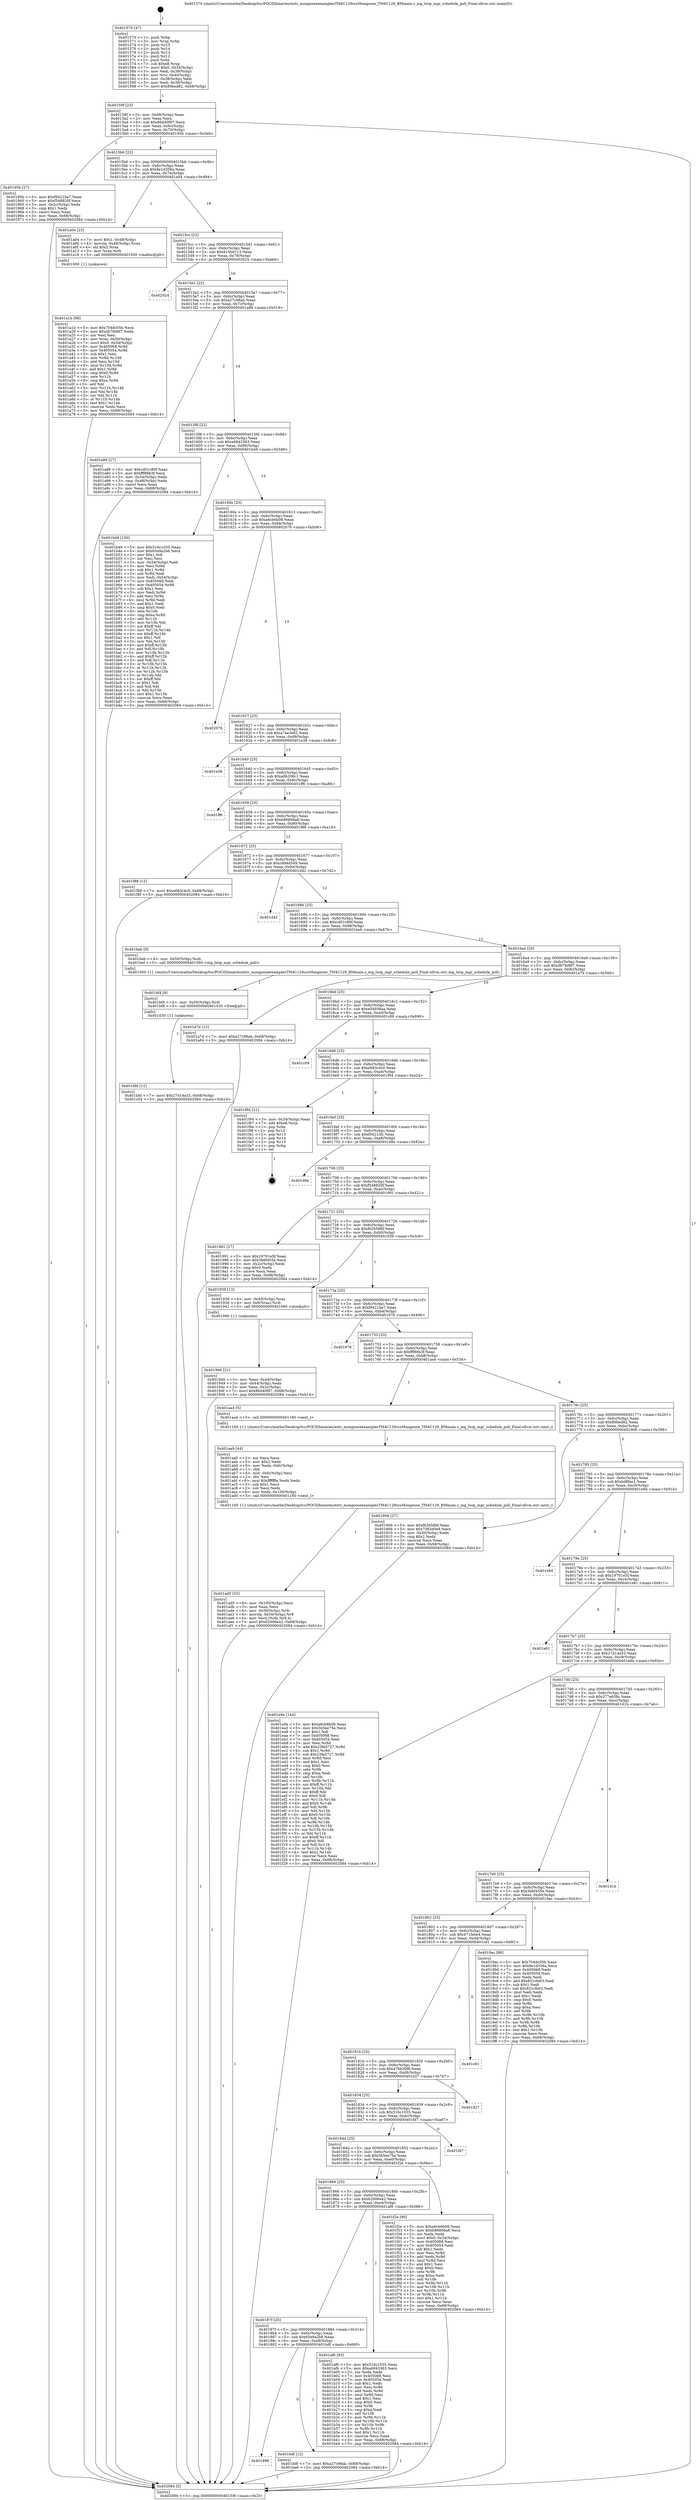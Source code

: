 digraph "0x401570" {
  label = "0x401570 (/mnt/c/Users/mathe/Desktop/tcc/POCII/binaries/extr_mongooseexamplesTM4C129ccsMongoose_TM4C129_BMmain.c_mg_lwip_mgr_schedule_poll_Final-ollvm.out::main(0))"
  labelloc = "t"
  node[shape=record]

  Entry [label="",width=0.3,height=0.3,shape=circle,fillcolor=black,style=filled]
  "0x40159f" [label="{
     0x40159f [23]\l
     | [instrs]\l
     &nbsp;&nbsp;0x40159f \<+3\>: mov -0x68(%rbp),%eax\l
     &nbsp;&nbsp;0x4015a2 \<+2\>: mov %eax,%ecx\l
     &nbsp;&nbsp;0x4015a4 \<+6\>: sub $0x86440f97,%ecx\l
     &nbsp;&nbsp;0x4015aa \<+3\>: mov %eax,-0x6c(%rbp)\l
     &nbsp;&nbsp;0x4015ad \<+3\>: mov %ecx,-0x70(%rbp)\l
     &nbsp;&nbsp;0x4015b0 \<+6\>: je 000000000040195b \<main+0x3eb\>\l
  }"]
  "0x40195b" [label="{
     0x40195b [27]\l
     | [instrs]\l
     &nbsp;&nbsp;0x40195b \<+5\>: mov $0xf9421be7,%eax\l
     &nbsp;&nbsp;0x401960 \<+5\>: mov $0xf548820f,%ecx\l
     &nbsp;&nbsp;0x401965 \<+3\>: mov -0x2c(%rbp),%edx\l
     &nbsp;&nbsp;0x401968 \<+3\>: cmp $0x1,%edx\l
     &nbsp;&nbsp;0x40196b \<+3\>: cmovl %ecx,%eax\l
     &nbsp;&nbsp;0x40196e \<+3\>: mov %eax,-0x68(%rbp)\l
     &nbsp;&nbsp;0x401971 \<+5\>: jmp 0000000000402084 \<main+0xb14\>\l
  }"]
  "0x4015b6" [label="{
     0x4015b6 [22]\l
     | [instrs]\l
     &nbsp;&nbsp;0x4015b6 \<+5\>: jmp 00000000004015bb \<main+0x4b\>\l
     &nbsp;&nbsp;0x4015bb \<+3\>: mov -0x6c(%rbp),%eax\l
     &nbsp;&nbsp;0x4015be \<+5\>: sub $0x8e1d356a,%eax\l
     &nbsp;&nbsp;0x4015c3 \<+3\>: mov %eax,-0x74(%rbp)\l
     &nbsp;&nbsp;0x4015c6 \<+6\>: je 0000000000401a04 \<main+0x494\>\l
  }"]
  Exit [label="",width=0.3,height=0.3,shape=circle,fillcolor=black,style=filled,peripheries=2]
  "0x401a04" [label="{
     0x401a04 [23]\l
     | [instrs]\l
     &nbsp;&nbsp;0x401a04 \<+7\>: movl $0x1,-0x48(%rbp)\l
     &nbsp;&nbsp;0x401a0b \<+4\>: movslq -0x48(%rbp),%rax\l
     &nbsp;&nbsp;0x401a0f \<+4\>: shl $0x2,%rax\l
     &nbsp;&nbsp;0x401a13 \<+3\>: mov %rax,%rdi\l
     &nbsp;&nbsp;0x401a16 \<+5\>: call 0000000000401050 \<malloc@plt\>\l
     | [calls]\l
     &nbsp;&nbsp;0x401050 \{1\} (unknown)\l
  }"]
  "0x4015cc" [label="{
     0x4015cc [22]\l
     | [instrs]\l
     &nbsp;&nbsp;0x4015cc \<+5\>: jmp 00000000004015d1 \<main+0x61\>\l
     &nbsp;&nbsp;0x4015d1 \<+3\>: mov -0x6c(%rbp),%eax\l
     &nbsp;&nbsp;0x4015d4 \<+5\>: sub $0x914b0113,%eax\l
     &nbsp;&nbsp;0x4015d9 \<+3\>: mov %eax,-0x78(%rbp)\l
     &nbsp;&nbsp;0x4015dc \<+6\>: je 0000000000402024 \<main+0xab4\>\l
  }"]
  "0x401bfd" [label="{
     0x401bfd [12]\l
     | [instrs]\l
     &nbsp;&nbsp;0x401bfd \<+7\>: movl $0x27d14a33,-0x68(%rbp)\l
     &nbsp;&nbsp;0x401c04 \<+5\>: jmp 0000000000402084 \<main+0xb14\>\l
  }"]
  "0x402024" [label="{
     0x402024\l
  }", style=dashed]
  "0x4015e2" [label="{
     0x4015e2 [22]\l
     | [instrs]\l
     &nbsp;&nbsp;0x4015e2 \<+5\>: jmp 00000000004015e7 \<main+0x77\>\l
     &nbsp;&nbsp;0x4015e7 \<+3\>: mov -0x6c(%rbp),%eax\l
     &nbsp;&nbsp;0x4015ea \<+5\>: sub $0xa27c98ab,%eax\l
     &nbsp;&nbsp;0x4015ef \<+3\>: mov %eax,-0x7c(%rbp)\l
     &nbsp;&nbsp;0x4015f2 \<+6\>: je 0000000000401a89 \<main+0x519\>\l
  }"]
  "0x401bf4" [label="{
     0x401bf4 [9]\l
     | [instrs]\l
     &nbsp;&nbsp;0x401bf4 \<+4\>: mov -0x50(%rbp),%rdi\l
     &nbsp;&nbsp;0x401bf8 \<+5\>: call 0000000000401030 \<free@plt\>\l
     | [calls]\l
     &nbsp;&nbsp;0x401030 \{1\} (unknown)\l
  }"]
  "0x401a89" [label="{
     0x401a89 [27]\l
     | [instrs]\l
     &nbsp;&nbsp;0x401a89 \<+5\>: mov $0xcd01c80f,%eax\l
     &nbsp;&nbsp;0x401a8e \<+5\>: mov $0xfff88b3f,%ecx\l
     &nbsp;&nbsp;0x401a93 \<+3\>: mov -0x54(%rbp),%edx\l
     &nbsp;&nbsp;0x401a96 \<+3\>: cmp -0x48(%rbp),%edx\l
     &nbsp;&nbsp;0x401a99 \<+3\>: cmovl %ecx,%eax\l
     &nbsp;&nbsp;0x401a9c \<+3\>: mov %eax,-0x68(%rbp)\l
     &nbsp;&nbsp;0x401a9f \<+5\>: jmp 0000000000402084 \<main+0xb14\>\l
  }"]
  "0x4015f8" [label="{
     0x4015f8 [22]\l
     | [instrs]\l
     &nbsp;&nbsp;0x4015f8 \<+5\>: jmp 00000000004015fd \<main+0x8d\>\l
     &nbsp;&nbsp;0x4015fd \<+3\>: mov -0x6c(%rbp),%eax\l
     &nbsp;&nbsp;0x401600 \<+5\>: sub $0xa6843363,%eax\l
     &nbsp;&nbsp;0x401605 \<+3\>: mov %eax,-0x80(%rbp)\l
     &nbsp;&nbsp;0x401608 \<+6\>: je 0000000000401b49 \<main+0x5d9\>\l
  }"]
  "0x401898" [label="{
     0x401898\l
  }", style=dashed]
  "0x401b49" [label="{
     0x401b49 [150]\l
     | [instrs]\l
     &nbsp;&nbsp;0x401b49 \<+5\>: mov $0x516c1035,%eax\l
     &nbsp;&nbsp;0x401b4e \<+5\>: mov $0x65e9a2b6,%ecx\l
     &nbsp;&nbsp;0x401b53 \<+2\>: mov $0x1,%dl\l
     &nbsp;&nbsp;0x401b55 \<+2\>: xor %esi,%esi\l
     &nbsp;&nbsp;0x401b57 \<+3\>: mov -0x54(%rbp),%edi\l
     &nbsp;&nbsp;0x401b5a \<+3\>: mov %esi,%r8d\l
     &nbsp;&nbsp;0x401b5d \<+4\>: sub $0x1,%r8d\l
     &nbsp;&nbsp;0x401b61 \<+3\>: sub %r8d,%edi\l
     &nbsp;&nbsp;0x401b64 \<+3\>: mov %edi,-0x54(%rbp)\l
     &nbsp;&nbsp;0x401b67 \<+7\>: mov 0x405068,%edi\l
     &nbsp;&nbsp;0x401b6e \<+8\>: mov 0x405054,%r8d\l
     &nbsp;&nbsp;0x401b76 \<+3\>: sub $0x1,%esi\l
     &nbsp;&nbsp;0x401b79 \<+3\>: mov %edi,%r9d\l
     &nbsp;&nbsp;0x401b7c \<+3\>: add %esi,%r9d\l
     &nbsp;&nbsp;0x401b7f \<+4\>: imul %r9d,%edi\l
     &nbsp;&nbsp;0x401b83 \<+3\>: and $0x1,%edi\l
     &nbsp;&nbsp;0x401b86 \<+3\>: cmp $0x0,%edi\l
     &nbsp;&nbsp;0x401b89 \<+4\>: sete %r10b\l
     &nbsp;&nbsp;0x401b8d \<+4\>: cmp $0xa,%r8d\l
     &nbsp;&nbsp;0x401b91 \<+4\>: setl %r11b\l
     &nbsp;&nbsp;0x401b95 \<+3\>: mov %r10b,%bl\l
     &nbsp;&nbsp;0x401b98 \<+3\>: xor $0xff,%bl\l
     &nbsp;&nbsp;0x401b9b \<+3\>: mov %r11b,%r14b\l
     &nbsp;&nbsp;0x401b9e \<+4\>: xor $0xff,%r14b\l
     &nbsp;&nbsp;0x401ba2 \<+3\>: xor $0x1,%dl\l
     &nbsp;&nbsp;0x401ba5 \<+3\>: mov %bl,%r15b\l
     &nbsp;&nbsp;0x401ba8 \<+4\>: and $0xff,%r15b\l
     &nbsp;&nbsp;0x401bac \<+3\>: and %dl,%r10b\l
     &nbsp;&nbsp;0x401baf \<+3\>: mov %r14b,%r12b\l
     &nbsp;&nbsp;0x401bb2 \<+4\>: and $0xff,%r12b\l
     &nbsp;&nbsp;0x401bb6 \<+3\>: and %dl,%r11b\l
     &nbsp;&nbsp;0x401bb9 \<+3\>: or %r10b,%r15b\l
     &nbsp;&nbsp;0x401bbc \<+3\>: or %r11b,%r12b\l
     &nbsp;&nbsp;0x401bbf \<+3\>: xor %r12b,%r15b\l
     &nbsp;&nbsp;0x401bc2 \<+3\>: or %r14b,%bl\l
     &nbsp;&nbsp;0x401bc5 \<+3\>: xor $0xff,%bl\l
     &nbsp;&nbsp;0x401bc8 \<+3\>: or $0x1,%dl\l
     &nbsp;&nbsp;0x401bcb \<+2\>: and %dl,%bl\l
     &nbsp;&nbsp;0x401bcd \<+3\>: or %bl,%r15b\l
     &nbsp;&nbsp;0x401bd0 \<+4\>: test $0x1,%r15b\l
     &nbsp;&nbsp;0x401bd4 \<+3\>: cmovne %ecx,%eax\l
     &nbsp;&nbsp;0x401bd7 \<+3\>: mov %eax,-0x68(%rbp)\l
     &nbsp;&nbsp;0x401bda \<+5\>: jmp 0000000000402084 \<main+0xb14\>\l
  }"]
  "0x40160e" [label="{
     0x40160e [25]\l
     | [instrs]\l
     &nbsp;&nbsp;0x40160e \<+5\>: jmp 0000000000401613 \<main+0xa3\>\l
     &nbsp;&nbsp;0x401613 \<+3\>: mov -0x6c(%rbp),%eax\l
     &nbsp;&nbsp;0x401616 \<+5\>: sub $0xa6cb6b08,%eax\l
     &nbsp;&nbsp;0x40161b \<+6\>: mov %eax,-0x84(%rbp)\l
     &nbsp;&nbsp;0x401621 \<+6\>: je 0000000000402076 \<main+0xb06\>\l
  }"]
  "0x401bdf" [label="{
     0x401bdf [12]\l
     | [instrs]\l
     &nbsp;&nbsp;0x401bdf \<+7\>: movl $0xa27c98ab,-0x68(%rbp)\l
     &nbsp;&nbsp;0x401be6 \<+5\>: jmp 0000000000402084 \<main+0xb14\>\l
  }"]
  "0x402076" [label="{
     0x402076\l
  }", style=dashed]
  "0x401627" [label="{
     0x401627 [25]\l
     | [instrs]\l
     &nbsp;&nbsp;0x401627 \<+5\>: jmp 000000000040162c \<main+0xbc\>\l
     &nbsp;&nbsp;0x40162c \<+3\>: mov -0x6c(%rbp),%eax\l
     &nbsp;&nbsp;0x40162f \<+5\>: sub $0xa7ae3e62,%eax\l
     &nbsp;&nbsp;0x401634 \<+6\>: mov %eax,-0x88(%rbp)\l
     &nbsp;&nbsp;0x40163a \<+6\>: je 0000000000401e38 \<main+0x8c8\>\l
  }"]
  "0x40187f" [label="{
     0x40187f [25]\l
     | [instrs]\l
     &nbsp;&nbsp;0x40187f \<+5\>: jmp 0000000000401884 \<main+0x314\>\l
     &nbsp;&nbsp;0x401884 \<+3\>: mov -0x6c(%rbp),%eax\l
     &nbsp;&nbsp;0x401887 \<+5\>: sub $0x65e9a2b6,%eax\l
     &nbsp;&nbsp;0x40188c \<+6\>: mov %eax,-0xe8(%rbp)\l
     &nbsp;&nbsp;0x401892 \<+6\>: je 0000000000401bdf \<main+0x66f\>\l
  }"]
  "0x401e38" [label="{
     0x401e38\l
  }", style=dashed]
  "0x401640" [label="{
     0x401640 [25]\l
     | [instrs]\l
     &nbsp;&nbsp;0x401640 \<+5\>: jmp 0000000000401645 \<main+0xd5\>\l
     &nbsp;&nbsp;0x401645 \<+3\>: mov -0x6c(%rbp),%eax\l
     &nbsp;&nbsp;0x401648 \<+5\>: sub $0xa9b206c1,%eax\l
     &nbsp;&nbsp;0x40164d \<+6\>: mov %eax,-0x8c(%rbp)\l
     &nbsp;&nbsp;0x401653 \<+6\>: je 0000000000401ff6 \<main+0xa86\>\l
  }"]
  "0x401af6" [label="{
     0x401af6 [83]\l
     | [instrs]\l
     &nbsp;&nbsp;0x401af6 \<+5\>: mov $0x516c1035,%eax\l
     &nbsp;&nbsp;0x401afb \<+5\>: mov $0xa6843363,%ecx\l
     &nbsp;&nbsp;0x401b00 \<+2\>: xor %edx,%edx\l
     &nbsp;&nbsp;0x401b02 \<+7\>: mov 0x405068,%esi\l
     &nbsp;&nbsp;0x401b09 \<+7\>: mov 0x405054,%edi\l
     &nbsp;&nbsp;0x401b10 \<+3\>: sub $0x1,%edx\l
     &nbsp;&nbsp;0x401b13 \<+3\>: mov %esi,%r8d\l
     &nbsp;&nbsp;0x401b16 \<+3\>: add %edx,%r8d\l
     &nbsp;&nbsp;0x401b19 \<+4\>: imul %r8d,%esi\l
     &nbsp;&nbsp;0x401b1d \<+3\>: and $0x1,%esi\l
     &nbsp;&nbsp;0x401b20 \<+3\>: cmp $0x0,%esi\l
     &nbsp;&nbsp;0x401b23 \<+4\>: sete %r9b\l
     &nbsp;&nbsp;0x401b27 \<+3\>: cmp $0xa,%edi\l
     &nbsp;&nbsp;0x401b2a \<+4\>: setl %r10b\l
     &nbsp;&nbsp;0x401b2e \<+3\>: mov %r9b,%r11b\l
     &nbsp;&nbsp;0x401b31 \<+3\>: and %r10b,%r11b\l
     &nbsp;&nbsp;0x401b34 \<+3\>: xor %r10b,%r9b\l
     &nbsp;&nbsp;0x401b37 \<+3\>: or %r9b,%r11b\l
     &nbsp;&nbsp;0x401b3a \<+4\>: test $0x1,%r11b\l
     &nbsp;&nbsp;0x401b3e \<+3\>: cmovne %ecx,%eax\l
     &nbsp;&nbsp;0x401b41 \<+3\>: mov %eax,-0x68(%rbp)\l
     &nbsp;&nbsp;0x401b44 \<+5\>: jmp 0000000000402084 \<main+0xb14\>\l
  }"]
  "0x401ff6" [label="{
     0x401ff6\l
  }", style=dashed]
  "0x401659" [label="{
     0x401659 [25]\l
     | [instrs]\l
     &nbsp;&nbsp;0x401659 \<+5\>: jmp 000000000040165e \<main+0xee\>\l
     &nbsp;&nbsp;0x40165e \<+3\>: mov -0x6c(%rbp),%eax\l
     &nbsp;&nbsp;0x401661 \<+5\>: sub $0xb86808a8,%eax\l
     &nbsp;&nbsp;0x401666 \<+6\>: mov %eax,-0x90(%rbp)\l
     &nbsp;&nbsp;0x40166c \<+6\>: je 0000000000401f88 \<main+0xa18\>\l
  }"]
  "0x401866" [label="{
     0x401866 [25]\l
     | [instrs]\l
     &nbsp;&nbsp;0x401866 \<+5\>: jmp 000000000040186b \<main+0x2fb\>\l
     &nbsp;&nbsp;0x40186b \<+3\>: mov -0x6c(%rbp),%eax\l
     &nbsp;&nbsp;0x40186e \<+5\>: sub $0x62006e42,%eax\l
     &nbsp;&nbsp;0x401873 \<+6\>: mov %eax,-0xe4(%rbp)\l
     &nbsp;&nbsp;0x401879 \<+6\>: je 0000000000401af6 \<main+0x586\>\l
  }"]
  "0x401f88" [label="{
     0x401f88 [12]\l
     | [instrs]\l
     &nbsp;&nbsp;0x401f88 \<+7\>: movl $0xe683c4c0,-0x68(%rbp)\l
     &nbsp;&nbsp;0x401f8f \<+5\>: jmp 0000000000402084 \<main+0xb14\>\l
  }"]
  "0x401672" [label="{
     0x401672 [25]\l
     | [instrs]\l
     &nbsp;&nbsp;0x401672 \<+5\>: jmp 0000000000401677 \<main+0x107\>\l
     &nbsp;&nbsp;0x401677 \<+3\>: mov -0x6c(%rbp),%eax\l
     &nbsp;&nbsp;0x40167a \<+5\>: sub $0xc894d549,%eax\l
     &nbsp;&nbsp;0x40167f \<+6\>: mov %eax,-0x94(%rbp)\l
     &nbsp;&nbsp;0x401685 \<+6\>: je 0000000000401d42 \<main+0x7d2\>\l
  }"]
  "0x401f2e" [label="{
     0x401f2e [90]\l
     | [instrs]\l
     &nbsp;&nbsp;0x401f2e \<+5\>: mov $0xa6cb6b08,%eax\l
     &nbsp;&nbsp;0x401f33 \<+5\>: mov $0xb86808a8,%ecx\l
     &nbsp;&nbsp;0x401f38 \<+2\>: xor %edx,%edx\l
     &nbsp;&nbsp;0x401f3a \<+7\>: movl $0x0,-0x34(%rbp)\l
     &nbsp;&nbsp;0x401f41 \<+7\>: mov 0x405068,%esi\l
     &nbsp;&nbsp;0x401f48 \<+7\>: mov 0x405054,%edi\l
     &nbsp;&nbsp;0x401f4f \<+3\>: sub $0x1,%edx\l
     &nbsp;&nbsp;0x401f52 \<+3\>: mov %esi,%r8d\l
     &nbsp;&nbsp;0x401f55 \<+3\>: add %edx,%r8d\l
     &nbsp;&nbsp;0x401f58 \<+4\>: imul %r8d,%esi\l
     &nbsp;&nbsp;0x401f5c \<+3\>: and $0x1,%esi\l
     &nbsp;&nbsp;0x401f5f \<+3\>: cmp $0x0,%esi\l
     &nbsp;&nbsp;0x401f62 \<+4\>: sete %r9b\l
     &nbsp;&nbsp;0x401f66 \<+3\>: cmp $0xa,%edi\l
     &nbsp;&nbsp;0x401f69 \<+4\>: setl %r10b\l
     &nbsp;&nbsp;0x401f6d \<+3\>: mov %r9b,%r11b\l
     &nbsp;&nbsp;0x401f70 \<+3\>: and %r10b,%r11b\l
     &nbsp;&nbsp;0x401f73 \<+3\>: xor %r10b,%r9b\l
     &nbsp;&nbsp;0x401f76 \<+3\>: or %r9b,%r11b\l
     &nbsp;&nbsp;0x401f79 \<+4\>: test $0x1,%r11b\l
     &nbsp;&nbsp;0x401f7d \<+3\>: cmovne %ecx,%eax\l
     &nbsp;&nbsp;0x401f80 \<+3\>: mov %eax,-0x68(%rbp)\l
     &nbsp;&nbsp;0x401f83 \<+5\>: jmp 0000000000402084 \<main+0xb14\>\l
  }"]
  "0x401d42" [label="{
     0x401d42\l
  }", style=dashed]
  "0x40168b" [label="{
     0x40168b [25]\l
     | [instrs]\l
     &nbsp;&nbsp;0x40168b \<+5\>: jmp 0000000000401690 \<main+0x120\>\l
     &nbsp;&nbsp;0x401690 \<+3\>: mov -0x6c(%rbp),%eax\l
     &nbsp;&nbsp;0x401693 \<+5\>: sub $0xcd01c80f,%eax\l
     &nbsp;&nbsp;0x401698 \<+6\>: mov %eax,-0x98(%rbp)\l
     &nbsp;&nbsp;0x40169e \<+6\>: je 0000000000401beb \<main+0x67b\>\l
  }"]
  "0x40184d" [label="{
     0x40184d [25]\l
     | [instrs]\l
     &nbsp;&nbsp;0x40184d \<+5\>: jmp 0000000000401852 \<main+0x2e2\>\l
     &nbsp;&nbsp;0x401852 \<+3\>: mov -0x6c(%rbp),%eax\l
     &nbsp;&nbsp;0x401855 \<+5\>: sub $0x5b5ee75e,%eax\l
     &nbsp;&nbsp;0x40185a \<+6\>: mov %eax,-0xe0(%rbp)\l
     &nbsp;&nbsp;0x401860 \<+6\>: je 0000000000401f2e \<main+0x9be\>\l
  }"]
  "0x401beb" [label="{
     0x401beb [9]\l
     | [instrs]\l
     &nbsp;&nbsp;0x401beb \<+4\>: mov -0x50(%rbp),%rdi\l
     &nbsp;&nbsp;0x401bef \<+5\>: call 0000000000401560 \<mg_lwip_mgr_schedule_poll\>\l
     | [calls]\l
     &nbsp;&nbsp;0x401560 \{1\} (/mnt/c/Users/mathe/Desktop/tcc/POCII/binaries/extr_mongooseexamplesTM4C129ccsMongoose_TM4C129_BMmain.c_mg_lwip_mgr_schedule_poll_Final-ollvm.out::mg_lwip_mgr_schedule_poll)\l
  }"]
  "0x4016a4" [label="{
     0x4016a4 [25]\l
     | [instrs]\l
     &nbsp;&nbsp;0x4016a4 \<+5\>: jmp 00000000004016a9 \<main+0x139\>\l
     &nbsp;&nbsp;0x4016a9 \<+3\>: mov -0x6c(%rbp),%eax\l
     &nbsp;&nbsp;0x4016ac \<+5\>: sub $0xdb79d6f7,%eax\l
     &nbsp;&nbsp;0x4016b1 \<+6\>: mov %eax,-0x9c(%rbp)\l
     &nbsp;&nbsp;0x4016b7 \<+6\>: je 0000000000401a7d \<main+0x50d\>\l
  }"]
  "0x401fd7" [label="{
     0x401fd7\l
  }", style=dashed]
  "0x401a7d" [label="{
     0x401a7d [12]\l
     | [instrs]\l
     &nbsp;&nbsp;0x401a7d \<+7\>: movl $0xa27c98ab,-0x68(%rbp)\l
     &nbsp;&nbsp;0x401a84 \<+5\>: jmp 0000000000402084 \<main+0xb14\>\l
  }"]
  "0x4016bd" [label="{
     0x4016bd [25]\l
     | [instrs]\l
     &nbsp;&nbsp;0x4016bd \<+5\>: jmp 00000000004016c2 \<main+0x152\>\l
     &nbsp;&nbsp;0x4016c2 \<+3\>: mov -0x6c(%rbp),%eax\l
     &nbsp;&nbsp;0x4016c5 \<+5\>: sub $0xe54936aa,%eax\l
     &nbsp;&nbsp;0x4016ca \<+6\>: mov %eax,-0xa0(%rbp)\l
     &nbsp;&nbsp;0x4016d0 \<+6\>: je 0000000000401c09 \<main+0x699\>\l
  }"]
  "0x401834" [label="{
     0x401834 [25]\l
     | [instrs]\l
     &nbsp;&nbsp;0x401834 \<+5\>: jmp 0000000000401839 \<main+0x2c9\>\l
     &nbsp;&nbsp;0x401839 \<+3\>: mov -0x6c(%rbp),%eax\l
     &nbsp;&nbsp;0x40183c \<+5\>: sub $0x516c1035,%eax\l
     &nbsp;&nbsp;0x401841 \<+6\>: mov %eax,-0xdc(%rbp)\l
     &nbsp;&nbsp;0x401847 \<+6\>: je 0000000000401fd7 \<main+0xa67\>\l
  }"]
  "0x401c09" [label="{
     0x401c09\l
  }", style=dashed]
  "0x4016d6" [label="{
     0x4016d6 [25]\l
     | [instrs]\l
     &nbsp;&nbsp;0x4016d6 \<+5\>: jmp 00000000004016db \<main+0x16b\>\l
     &nbsp;&nbsp;0x4016db \<+3\>: mov -0x6c(%rbp),%eax\l
     &nbsp;&nbsp;0x4016de \<+5\>: sub $0xe683c4c0,%eax\l
     &nbsp;&nbsp;0x4016e3 \<+6\>: mov %eax,-0xa4(%rbp)\l
     &nbsp;&nbsp;0x4016e9 \<+6\>: je 0000000000401f94 \<main+0xa24\>\l
  }"]
  "0x401d27" [label="{
     0x401d27\l
  }", style=dashed]
  "0x401f94" [label="{
     0x401f94 [21]\l
     | [instrs]\l
     &nbsp;&nbsp;0x401f94 \<+3\>: mov -0x34(%rbp),%eax\l
     &nbsp;&nbsp;0x401f97 \<+7\>: add $0xe8,%rsp\l
     &nbsp;&nbsp;0x401f9e \<+1\>: pop %rbx\l
     &nbsp;&nbsp;0x401f9f \<+2\>: pop %r12\l
     &nbsp;&nbsp;0x401fa1 \<+2\>: pop %r13\l
     &nbsp;&nbsp;0x401fa3 \<+2\>: pop %r14\l
     &nbsp;&nbsp;0x401fa5 \<+2\>: pop %r15\l
     &nbsp;&nbsp;0x401fa7 \<+1\>: pop %rbp\l
     &nbsp;&nbsp;0x401fa8 \<+1\>: ret\l
  }"]
  "0x4016ef" [label="{
     0x4016ef [25]\l
     | [instrs]\l
     &nbsp;&nbsp;0x4016ef \<+5\>: jmp 00000000004016f4 \<main+0x184\>\l
     &nbsp;&nbsp;0x4016f4 \<+3\>: mov -0x6c(%rbp),%eax\l
     &nbsp;&nbsp;0x4016f7 \<+5\>: sub $0xf0421cfc,%eax\l
     &nbsp;&nbsp;0x4016fc \<+6\>: mov %eax,-0xa8(%rbp)\l
     &nbsp;&nbsp;0x401702 \<+6\>: je 0000000000401d9a \<main+0x82a\>\l
  }"]
  "0x40181b" [label="{
     0x40181b [25]\l
     | [instrs]\l
     &nbsp;&nbsp;0x40181b \<+5\>: jmp 0000000000401820 \<main+0x2b0\>\l
     &nbsp;&nbsp;0x401820 \<+3\>: mov -0x6c(%rbp),%eax\l
     &nbsp;&nbsp;0x401823 \<+5\>: sub $0x47bb30f6,%eax\l
     &nbsp;&nbsp;0x401828 \<+6\>: mov %eax,-0xd8(%rbp)\l
     &nbsp;&nbsp;0x40182e \<+6\>: je 0000000000401d27 \<main+0x7b7\>\l
  }"]
  "0x401d9a" [label="{
     0x401d9a\l
  }", style=dashed]
  "0x401708" [label="{
     0x401708 [25]\l
     | [instrs]\l
     &nbsp;&nbsp;0x401708 \<+5\>: jmp 000000000040170d \<main+0x19d\>\l
     &nbsp;&nbsp;0x40170d \<+3\>: mov -0x6c(%rbp),%eax\l
     &nbsp;&nbsp;0x401710 \<+5\>: sub $0xf548820f,%eax\l
     &nbsp;&nbsp;0x401715 \<+6\>: mov %eax,-0xac(%rbp)\l
     &nbsp;&nbsp;0x40171b \<+6\>: je 0000000000401991 \<main+0x421\>\l
  }"]
  "0x401c61" [label="{
     0x401c61\l
  }", style=dashed]
  "0x401991" [label="{
     0x401991 [27]\l
     | [instrs]\l
     &nbsp;&nbsp;0x401991 \<+5\>: mov $0x19701e5f,%eax\l
     &nbsp;&nbsp;0x401996 \<+5\>: mov $0x3b6f455e,%ecx\l
     &nbsp;&nbsp;0x40199b \<+3\>: mov -0x2c(%rbp),%edx\l
     &nbsp;&nbsp;0x40199e \<+3\>: cmp $0x0,%edx\l
     &nbsp;&nbsp;0x4019a1 \<+3\>: cmove %ecx,%eax\l
     &nbsp;&nbsp;0x4019a4 \<+3\>: mov %eax,-0x68(%rbp)\l
     &nbsp;&nbsp;0x4019a7 \<+5\>: jmp 0000000000402084 \<main+0xb14\>\l
  }"]
  "0x401721" [label="{
     0x401721 [25]\l
     | [instrs]\l
     &nbsp;&nbsp;0x401721 \<+5\>: jmp 0000000000401726 \<main+0x1b6\>\l
     &nbsp;&nbsp;0x401726 \<+3\>: mov -0x6c(%rbp),%eax\l
     &nbsp;&nbsp;0x401729 \<+5\>: sub $0xf626586f,%eax\l
     &nbsp;&nbsp;0x40172e \<+6\>: mov %eax,-0xb0(%rbp)\l
     &nbsp;&nbsp;0x401734 \<+6\>: je 0000000000401939 \<main+0x3c9\>\l
  }"]
  "0x401ad5" [label="{
     0x401ad5 [33]\l
     | [instrs]\l
     &nbsp;&nbsp;0x401ad5 \<+6\>: mov -0x100(%rbp),%ecx\l
     &nbsp;&nbsp;0x401adb \<+3\>: imul %eax,%ecx\l
     &nbsp;&nbsp;0x401ade \<+4\>: mov -0x50(%rbp),%rdi\l
     &nbsp;&nbsp;0x401ae2 \<+4\>: movslq -0x54(%rbp),%r8\l
     &nbsp;&nbsp;0x401ae6 \<+4\>: mov %ecx,(%rdi,%r8,4)\l
     &nbsp;&nbsp;0x401aea \<+7\>: movl $0x62006e42,-0x68(%rbp)\l
     &nbsp;&nbsp;0x401af1 \<+5\>: jmp 0000000000402084 \<main+0xb14\>\l
  }"]
  "0x401939" [label="{
     0x401939 [13]\l
     | [instrs]\l
     &nbsp;&nbsp;0x401939 \<+4\>: mov -0x40(%rbp),%rax\l
     &nbsp;&nbsp;0x40193d \<+4\>: mov 0x8(%rax),%rdi\l
     &nbsp;&nbsp;0x401941 \<+5\>: call 0000000000401060 \<atoi@plt\>\l
     | [calls]\l
     &nbsp;&nbsp;0x401060 \{1\} (unknown)\l
  }"]
  "0x40173a" [label="{
     0x40173a [25]\l
     | [instrs]\l
     &nbsp;&nbsp;0x40173a \<+5\>: jmp 000000000040173f \<main+0x1cf\>\l
     &nbsp;&nbsp;0x40173f \<+3\>: mov -0x6c(%rbp),%eax\l
     &nbsp;&nbsp;0x401742 \<+5\>: sub $0xf9421be7,%eax\l
     &nbsp;&nbsp;0x401747 \<+6\>: mov %eax,-0xb4(%rbp)\l
     &nbsp;&nbsp;0x40174d \<+6\>: je 0000000000401976 \<main+0x406\>\l
  }"]
  "0x401aa9" [label="{
     0x401aa9 [44]\l
     | [instrs]\l
     &nbsp;&nbsp;0x401aa9 \<+2\>: xor %ecx,%ecx\l
     &nbsp;&nbsp;0x401aab \<+5\>: mov $0x2,%edx\l
     &nbsp;&nbsp;0x401ab0 \<+6\>: mov %edx,-0xfc(%rbp)\l
     &nbsp;&nbsp;0x401ab6 \<+1\>: cltd\l
     &nbsp;&nbsp;0x401ab7 \<+6\>: mov -0xfc(%rbp),%esi\l
     &nbsp;&nbsp;0x401abd \<+2\>: idiv %esi\l
     &nbsp;&nbsp;0x401abf \<+6\>: imul $0xfffffffe,%edx,%edx\l
     &nbsp;&nbsp;0x401ac5 \<+3\>: sub $0x1,%ecx\l
     &nbsp;&nbsp;0x401ac8 \<+2\>: sub %ecx,%edx\l
     &nbsp;&nbsp;0x401aca \<+6\>: mov %edx,-0x100(%rbp)\l
     &nbsp;&nbsp;0x401ad0 \<+5\>: call 0000000000401160 \<next_i\>\l
     | [calls]\l
     &nbsp;&nbsp;0x401160 \{1\} (/mnt/c/Users/mathe/Desktop/tcc/POCII/binaries/extr_mongooseexamplesTM4C129ccsMongoose_TM4C129_BMmain.c_mg_lwip_mgr_schedule_poll_Final-ollvm.out::next_i)\l
  }"]
  "0x401976" [label="{
     0x401976\l
  }", style=dashed]
  "0x401753" [label="{
     0x401753 [25]\l
     | [instrs]\l
     &nbsp;&nbsp;0x401753 \<+5\>: jmp 0000000000401758 \<main+0x1e8\>\l
     &nbsp;&nbsp;0x401758 \<+3\>: mov -0x6c(%rbp),%eax\l
     &nbsp;&nbsp;0x40175b \<+5\>: sub $0xfff88b3f,%eax\l
     &nbsp;&nbsp;0x401760 \<+6\>: mov %eax,-0xb8(%rbp)\l
     &nbsp;&nbsp;0x401766 \<+6\>: je 0000000000401aa4 \<main+0x534\>\l
  }"]
  "0x401a1b" [label="{
     0x401a1b [98]\l
     | [instrs]\l
     &nbsp;&nbsp;0x401a1b \<+5\>: mov $0x704dc05b,%ecx\l
     &nbsp;&nbsp;0x401a20 \<+5\>: mov $0xdb79d6f7,%edx\l
     &nbsp;&nbsp;0x401a25 \<+2\>: xor %esi,%esi\l
     &nbsp;&nbsp;0x401a27 \<+4\>: mov %rax,-0x50(%rbp)\l
     &nbsp;&nbsp;0x401a2b \<+7\>: movl $0x0,-0x54(%rbp)\l
     &nbsp;&nbsp;0x401a32 \<+8\>: mov 0x405068,%r8d\l
     &nbsp;&nbsp;0x401a3a \<+8\>: mov 0x405054,%r9d\l
     &nbsp;&nbsp;0x401a42 \<+3\>: sub $0x1,%esi\l
     &nbsp;&nbsp;0x401a45 \<+3\>: mov %r8d,%r10d\l
     &nbsp;&nbsp;0x401a48 \<+3\>: add %esi,%r10d\l
     &nbsp;&nbsp;0x401a4b \<+4\>: imul %r10d,%r8d\l
     &nbsp;&nbsp;0x401a4f \<+4\>: and $0x1,%r8d\l
     &nbsp;&nbsp;0x401a53 \<+4\>: cmp $0x0,%r8d\l
     &nbsp;&nbsp;0x401a57 \<+4\>: sete %r11b\l
     &nbsp;&nbsp;0x401a5b \<+4\>: cmp $0xa,%r9d\l
     &nbsp;&nbsp;0x401a5f \<+3\>: setl %bl\l
     &nbsp;&nbsp;0x401a62 \<+3\>: mov %r11b,%r14b\l
     &nbsp;&nbsp;0x401a65 \<+3\>: and %bl,%r14b\l
     &nbsp;&nbsp;0x401a68 \<+3\>: xor %bl,%r11b\l
     &nbsp;&nbsp;0x401a6b \<+3\>: or %r11b,%r14b\l
     &nbsp;&nbsp;0x401a6e \<+4\>: test $0x1,%r14b\l
     &nbsp;&nbsp;0x401a72 \<+3\>: cmovne %edx,%ecx\l
     &nbsp;&nbsp;0x401a75 \<+3\>: mov %ecx,-0x68(%rbp)\l
     &nbsp;&nbsp;0x401a78 \<+5\>: jmp 0000000000402084 \<main+0xb14\>\l
  }"]
  "0x401aa4" [label="{
     0x401aa4 [5]\l
     | [instrs]\l
     &nbsp;&nbsp;0x401aa4 \<+5\>: call 0000000000401160 \<next_i\>\l
     | [calls]\l
     &nbsp;&nbsp;0x401160 \{1\} (/mnt/c/Users/mathe/Desktop/tcc/POCII/binaries/extr_mongooseexamplesTM4C129ccsMongoose_TM4C129_BMmain.c_mg_lwip_mgr_schedule_poll_Final-ollvm.out::next_i)\l
  }"]
  "0x40176c" [label="{
     0x40176c [25]\l
     | [instrs]\l
     &nbsp;&nbsp;0x40176c \<+5\>: jmp 0000000000401771 \<main+0x201\>\l
     &nbsp;&nbsp;0x401771 \<+3\>: mov -0x6c(%rbp),%eax\l
     &nbsp;&nbsp;0x401774 \<+5\>: sub $0x89bed82,%eax\l
     &nbsp;&nbsp;0x401779 \<+6\>: mov %eax,-0xbc(%rbp)\l
     &nbsp;&nbsp;0x40177f \<+6\>: je 0000000000401906 \<main+0x396\>\l
  }"]
  "0x401802" [label="{
     0x401802 [25]\l
     | [instrs]\l
     &nbsp;&nbsp;0x401802 \<+5\>: jmp 0000000000401807 \<main+0x297\>\l
     &nbsp;&nbsp;0x401807 \<+3\>: mov -0x6c(%rbp),%eax\l
     &nbsp;&nbsp;0x40180a \<+5\>: sub $0x471febe4,%eax\l
     &nbsp;&nbsp;0x40180f \<+6\>: mov %eax,-0xd4(%rbp)\l
     &nbsp;&nbsp;0x401815 \<+6\>: je 0000000000401c61 \<main+0x6f1\>\l
  }"]
  "0x401906" [label="{
     0x401906 [27]\l
     | [instrs]\l
     &nbsp;&nbsp;0x401906 \<+5\>: mov $0xf626586f,%eax\l
     &nbsp;&nbsp;0x40190b \<+5\>: mov $0x7583d0e8,%ecx\l
     &nbsp;&nbsp;0x401910 \<+3\>: mov -0x30(%rbp),%edx\l
     &nbsp;&nbsp;0x401913 \<+3\>: cmp $0x2,%edx\l
     &nbsp;&nbsp;0x401916 \<+3\>: cmovne %ecx,%eax\l
     &nbsp;&nbsp;0x401919 \<+3\>: mov %eax,-0x68(%rbp)\l
     &nbsp;&nbsp;0x40191c \<+5\>: jmp 0000000000402084 \<main+0xb14\>\l
  }"]
  "0x401785" [label="{
     0x401785 [25]\l
     | [instrs]\l
     &nbsp;&nbsp;0x401785 \<+5\>: jmp 000000000040178a \<main+0x21a\>\l
     &nbsp;&nbsp;0x40178a \<+3\>: mov -0x6c(%rbp),%eax\l
     &nbsp;&nbsp;0x40178d \<+5\>: sub $0xbd8fac1,%eax\l
     &nbsp;&nbsp;0x401792 \<+6\>: mov %eax,-0xc0(%rbp)\l
     &nbsp;&nbsp;0x401798 \<+6\>: je 0000000000401e8d \<main+0x91d\>\l
  }"]
  "0x402084" [label="{
     0x402084 [5]\l
     | [instrs]\l
     &nbsp;&nbsp;0x402084 \<+5\>: jmp 000000000040159f \<main+0x2f\>\l
  }"]
  "0x401570" [label="{
     0x401570 [47]\l
     | [instrs]\l
     &nbsp;&nbsp;0x401570 \<+1\>: push %rbp\l
     &nbsp;&nbsp;0x401571 \<+3\>: mov %rsp,%rbp\l
     &nbsp;&nbsp;0x401574 \<+2\>: push %r15\l
     &nbsp;&nbsp;0x401576 \<+2\>: push %r14\l
     &nbsp;&nbsp;0x401578 \<+2\>: push %r13\l
     &nbsp;&nbsp;0x40157a \<+2\>: push %r12\l
     &nbsp;&nbsp;0x40157c \<+1\>: push %rbx\l
     &nbsp;&nbsp;0x40157d \<+7\>: sub $0xe8,%rsp\l
     &nbsp;&nbsp;0x401584 \<+7\>: movl $0x0,-0x34(%rbp)\l
     &nbsp;&nbsp;0x40158b \<+3\>: mov %edi,-0x38(%rbp)\l
     &nbsp;&nbsp;0x40158e \<+4\>: mov %rsi,-0x40(%rbp)\l
     &nbsp;&nbsp;0x401592 \<+3\>: mov -0x38(%rbp),%edi\l
     &nbsp;&nbsp;0x401595 \<+3\>: mov %edi,-0x30(%rbp)\l
     &nbsp;&nbsp;0x401598 \<+7\>: movl $0x89bed82,-0x68(%rbp)\l
  }"]
  "0x401946" [label="{
     0x401946 [21]\l
     | [instrs]\l
     &nbsp;&nbsp;0x401946 \<+3\>: mov %eax,-0x44(%rbp)\l
     &nbsp;&nbsp;0x401949 \<+3\>: mov -0x44(%rbp),%eax\l
     &nbsp;&nbsp;0x40194c \<+3\>: mov %eax,-0x2c(%rbp)\l
     &nbsp;&nbsp;0x40194f \<+7\>: movl $0x86440f97,-0x68(%rbp)\l
     &nbsp;&nbsp;0x401956 \<+5\>: jmp 0000000000402084 \<main+0xb14\>\l
  }"]
  "0x4019ac" [label="{
     0x4019ac [88]\l
     | [instrs]\l
     &nbsp;&nbsp;0x4019ac \<+5\>: mov $0x704dc05b,%eax\l
     &nbsp;&nbsp;0x4019b1 \<+5\>: mov $0x8e1d356a,%ecx\l
     &nbsp;&nbsp;0x4019b6 \<+7\>: mov 0x405068,%edx\l
     &nbsp;&nbsp;0x4019bd \<+7\>: mov 0x405054,%esi\l
     &nbsp;&nbsp;0x4019c4 \<+2\>: mov %edx,%edi\l
     &nbsp;&nbsp;0x4019c6 \<+6\>: add $0x831cfe03,%edi\l
     &nbsp;&nbsp;0x4019cc \<+3\>: sub $0x1,%edi\l
     &nbsp;&nbsp;0x4019cf \<+6\>: sub $0x831cfe03,%edi\l
     &nbsp;&nbsp;0x4019d5 \<+3\>: imul %edi,%edx\l
     &nbsp;&nbsp;0x4019d8 \<+3\>: and $0x1,%edx\l
     &nbsp;&nbsp;0x4019db \<+3\>: cmp $0x0,%edx\l
     &nbsp;&nbsp;0x4019de \<+4\>: sete %r8b\l
     &nbsp;&nbsp;0x4019e2 \<+3\>: cmp $0xa,%esi\l
     &nbsp;&nbsp;0x4019e5 \<+4\>: setl %r9b\l
     &nbsp;&nbsp;0x4019e9 \<+3\>: mov %r8b,%r10b\l
     &nbsp;&nbsp;0x4019ec \<+3\>: and %r9b,%r10b\l
     &nbsp;&nbsp;0x4019ef \<+3\>: xor %r9b,%r8b\l
     &nbsp;&nbsp;0x4019f2 \<+3\>: or %r8b,%r10b\l
     &nbsp;&nbsp;0x4019f5 \<+4\>: test $0x1,%r10b\l
     &nbsp;&nbsp;0x4019f9 \<+3\>: cmovne %ecx,%eax\l
     &nbsp;&nbsp;0x4019fc \<+3\>: mov %eax,-0x68(%rbp)\l
     &nbsp;&nbsp;0x4019ff \<+5\>: jmp 0000000000402084 \<main+0xb14\>\l
  }"]
  "0x401e8d" [label="{
     0x401e8d\l
  }", style=dashed]
  "0x40179e" [label="{
     0x40179e [25]\l
     | [instrs]\l
     &nbsp;&nbsp;0x40179e \<+5\>: jmp 00000000004017a3 \<main+0x233\>\l
     &nbsp;&nbsp;0x4017a3 \<+3\>: mov -0x6c(%rbp),%eax\l
     &nbsp;&nbsp;0x4017a6 \<+5\>: sub $0x19701e5f,%eax\l
     &nbsp;&nbsp;0x4017ab \<+6\>: mov %eax,-0xc4(%rbp)\l
     &nbsp;&nbsp;0x4017b1 \<+6\>: je 0000000000401e81 \<main+0x911\>\l
  }"]
  "0x4017e9" [label="{
     0x4017e9 [25]\l
     | [instrs]\l
     &nbsp;&nbsp;0x4017e9 \<+5\>: jmp 00000000004017ee \<main+0x27e\>\l
     &nbsp;&nbsp;0x4017ee \<+3\>: mov -0x6c(%rbp),%eax\l
     &nbsp;&nbsp;0x4017f1 \<+5\>: sub $0x3b6f455e,%eax\l
     &nbsp;&nbsp;0x4017f6 \<+6\>: mov %eax,-0xd0(%rbp)\l
     &nbsp;&nbsp;0x4017fc \<+6\>: je 00000000004019ac \<main+0x43c\>\l
  }"]
  "0x401e81" [label="{
     0x401e81\l
  }", style=dashed]
  "0x4017b7" [label="{
     0x4017b7 [25]\l
     | [instrs]\l
     &nbsp;&nbsp;0x4017b7 \<+5\>: jmp 00000000004017bc \<main+0x24c\>\l
     &nbsp;&nbsp;0x4017bc \<+3\>: mov -0x6c(%rbp),%eax\l
     &nbsp;&nbsp;0x4017bf \<+5\>: sub $0x27d14a33,%eax\l
     &nbsp;&nbsp;0x4017c4 \<+6\>: mov %eax,-0xc8(%rbp)\l
     &nbsp;&nbsp;0x4017ca \<+6\>: je 0000000000401e9e \<main+0x92e\>\l
  }"]
  "0x401d1b" [label="{
     0x401d1b\l
  }", style=dashed]
  "0x401e9e" [label="{
     0x401e9e [144]\l
     | [instrs]\l
     &nbsp;&nbsp;0x401e9e \<+5\>: mov $0xa6cb6b08,%eax\l
     &nbsp;&nbsp;0x401ea3 \<+5\>: mov $0x5b5ee75e,%ecx\l
     &nbsp;&nbsp;0x401ea8 \<+2\>: mov $0x1,%dl\l
     &nbsp;&nbsp;0x401eaa \<+7\>: mov 0x405068,%esi\l
     &nbsp;&nbsp;0x401eb1 \<+7\>: mov 0x405054,%edi\l
     &nbsp;&nbsp;0x401eb8 \<+3\>: mov %esi,%r8d\l
     &nbsp;&nbsp;0x401ebb \<+7\>: add $0x23fa5727,%r8d\l
     &nbsp;&nbsp;0x401ec2 \<+4\>: sub $0x1,%r8d\l
     &nbsp;&nbsp;0x401ec6 \<+7\>: sub $0x23fa5727,%r8d\l
     &nbsp;&nbsp;0x401ecd \<+4\>: imul %r8d,%esi\l
     &nbsp;&nbsp;0x401ed1 \<+3\>: and $0x1,%esi\l
     &nbsp;&nbsp;0x401ed4 \<+3\>: cmp $0x0,%esi\l
     &nbsp;&nbsp;0x401ed7 \<+4\>: sete %r9b\l
     &nbsp;&nbsp;0x401edb \<+3\>: cmp $0xa,%edi\l
     &nbsp;&nbsp;0x401ede \<+4\>: setl %r10b\l
     &nbsp;&nbsp;0x401ee2 \<+3\>: mov %r9b,%r11b\l
     &nbsp;&nbsp;0x401ee5 \<+4\>: xor $0xff,%r11b\l
     &nbsp;&nbsp;0x401ee9 \<+3\>: mov %r10b,%bl\l
     &nbsp;&nbsp;0x401eec \<+3\>: xor $0xff,%bl\l
     &nbsp;&nbsp;0x401eef \<+3\>: xor $0x0,%dl\l
     &nbsp;&nbsp;0x401ef2 \<+3\>: mov %r11b,%r14b\l
     &nbsp;&nbsp;0x401ef5 \<+4\>: and $0x0,%r14b\l
     &nbsp;&nbsp;0x401ef9 \<+3\>: and %dl,%r9b\l
     &nbsp;&nbsp;0x401efc \<+3\>: mov %bl,%r15b\l
     &nbsp;&nbsp;0x401eff \<+4\>: and $0x0,%r15b\l
     &nbsp;&nbsp;0x401f03 \<+3\>: and %dl,%r10b\l
     &nbsp;&nbsp;0x401f06 \<+3\>: or %r9b,%r14b\l
     &nbsp;&nbsp;0x401f09 \<+3\>: or %r10b,%r15b\l
     &nbsp;&nbsp;0x401f0c \<+3\>: xor %r15b,%r14b\l
     &nbsp;&nbsp;0x401f0f \<+3\>: or %bl,%r11b\l
     &nbsp;&nbsp;0x401f12 \<+4\>: xor $0xff,%r11b\l
     &nbsp;&nbsp;0x401f16 \<+3\>: or $0x0,%dl\l
     &nbsp;&nbsp;0x401f19 \<+3\>: and %dl,%r11b\l
     &nbsp;&nbsp;0x401f1c \<+3\>: or %r11b,%r14b\l
     &nbsp;&nbsp;0x401f1f \<+4\>: test $0x1,%r14b\l
     &nbsp;&nbsp;0x401f23 \<+3\>: cmovne %ecx,%eax\l
     &nbsp;&nbsp;0x401f26 \<+3\>: mov %eax,-0x68(%rbp)\l
     &nbsp;&nbsp;0x401f29 \<+5\>: jmp 0000000000402084 \<main+0xb14\>\l
  }"]
  "0x4017d0" [label="{
     0x4017d0 [25]\l
     | [instrs]\l
     &nbsp;&nbsp;0x4017d0 \<+5\>: jmp 00000000004017d5 \<main+0x265\>\l
     &nbsp;&nbsp;0x4017d5 \<+3\>: mov -0x6c(%rbp),%eax\l
     &nbsp;&nbsp;0x4017d8 \<+5\>: sub $0x377e658c,%eax\l
     &nbsp;&nbsp;0x4017dd \<+6\>: mov %eax,-0xcc(%rbp)\l
     &nbsp;&nbsp;0x4017e3 \<+6\>: je 0000000000401d1b \<main+0x7ab\>\l
  }"]
  Entry -> "0x401570" [label=" 1"]
  "0x40159f" -> "0x40195b" [label=" 1"]
  "0x40159f" -> "0x4015b6" [label=" 17"]
  "0x401f94" -> Exit [label=" 1"]
  "0x4015b6" -> "0x401a04" [label=" 1"]
  "0x4015b6" -> "0x4015cc" [label=" 16"]
  "0x401f88" -> "0x402084" [label=" 1"]
  "0x4015cc" -> "0x402024" [label=" 0"]
  "0x4015cc" -> "0x4015e2" [label=" 16"]
  "0x401f2e" -> "0x402084" [label=" 1"]
  "0x4015e2" -> "0x401a89" [label=" 2"]
  "0x4015e2" -> "0x4015f8" [label=" 14"]
  "0x401e9e" -> "0x402084" [label=" 1"]
  "0x4015f8" -> "0x401b49" [label=" 1"]
  "0x4015f8" -> "0x40160e" [label=" 13"]
  "0x401bfd" -> "0x402084" [label=" 1"]
  "0x40160e" -> "0x402076" [label=" 0"]
  "0x40160e" -> "0x401627" [label=" 13"]
  "0x401bf4" -> "0x401bfd" [label=" 1"]
  "0x401627" -> "0x401e38" [label=" 0"]
  "0x401627" -> "0x401640" [label=" 13"]
  "0x401bdf" -> "0x402084" [label=" 1"]
  "0x401640" -> "0x401ff6" [label=" 0"]
  "0x401640" -> "0x401659" [label=" 13"]
  "0x40187f" -> "0x401898" [label=" 0"]
  "0x401659" -> "0x401f88" [label=" 1"]
  "0x401659" -> "0x401672" [label=" 12"]
  "0x401beb" -> "0x401bf4" [label=" 1"]
  "0x401672" -> "0x401d42" [label=" 0"]
  "0x401672" -> "0x40168b" [label=" 12"]
  "0x401b49" -> "0x402084" [label=" 1"]
  "0x40168b" -> "0x401beb" [label=" 1"]
  "0x40168b" -> "0x4016a4" [label=" 11"]
  "0x401866" -> "0x40187f" [label=" 1"]
  "0x4016a4" -> "0x401a7d" [label=" 1"]
  "0x4016a4" -> "0x4016bd" [label=" 10"]
  "0x401866" -> "0x401af6" [label=" 1"]
  "0x4016bd" -> "0x401c09" [label=" 0"]
  "0x4016bd" -> "0x4016d6" [label=" 10"]
  "0x40184d" -> "0x401866" [label=" 2"]
  "0x4016d6" -> "0x401f94" [label=" 1"]
  "0x4016d6" -> "0x4016ef" [label=" 9"]
  "0x40184d" -> "0x401f2e" [label=" 1"]
  "0x4016ef" -> "0x401d9a" [label=" 0"]
  "0x4016ef" -> "0x401708" [label=" 9"]
  "0x401834" -> "0x40184d" [label=" 3"]
  "0x401708" -> "0x401991" [label=" 1"]
  "0x401708" -> "0x401721" [label=" 8"]
  "0x401834" -> "0x401fd7" [label=" 0"]
  "0x401721" -> "0x401939" [label=" 1"]
  "0x401721" -> "0x40173a" [label=" 7"]
  "0x40181b" -> "0x401834" [label=" 3"]
  "0x40173a" -> "0x401976" [label=" 0"]
  "0x40173a" -> "0x401753" [label=" 7"]
  "0x40181b" -> "0x401d27" [label=" 0"]
  "0x401753" -> "0x401aa4" [label=" 1"]
  "0x401753" -> "0x40176c" [label=" 6"]
  "0x401af6" -> "0x402084" [label=" 1"]
  "0x40176c" -> "0x401906" [label=" 1"]
  "0x40176c" -> "0x401785" [label=" 5"]
  "0x401906" -> "0x402084" [label=" 1"]
  "0x401570" -> "0x40159f" [label=" 1"]
  "0x402084" -> "0x40159f" [label=" 17"]
  "0x401939" -> "0x401946" [label=" 1"]
  "0x401946" -> "0x402084" [label=" 1"]
  "0x40195b" -> "0x402084" [label=" 1"]
  "0x401991" -> "0x402084" [label=" 1"]
  "0x401802" -> "0x40181b" [label=" 3"]
  "0x401785" -> "0x401e8d" [label=" 0"]
  "0x401785" -> "0x40179e" [label=" 5"]
  "0x401802" -> "0x401c61" [label=" 0"]
  "0x40179e" -> "0x401e81" [label=" 0"]
  "0x40179e" -> "0x4017b7" [label=" 5"]
  "0x401ad5" -> "0x402084" [label=" 1"]
  "0x4017b7" -> "0x401e9e" [label=" 1"]
  "0x4017b7" -> "0x4017d0" [label=" 4"]
  "0x401aa9" -> "0x401ad5" [label=" 1"]
  "0x4017d0" -> "0x401d1b" [label=" 0"]
  "0x4017d0" -> "0x4017e9" [label=" 4"]
  "0x40187f" -> "0x401bdf" [label=" 1"]
  "0x4017e9" -> "0x4019ac" [label=" 1"]
  "0x4017e9" -> "0x401802" [label=" 3"]
  "0x4019ac" -> "0x402084" [label=" 1"]
  "0x401a04" -> "0x401a1b" [label=" 1"]
  "0x401a1b" -> "0x402084" [label=" 1"]
  "0x401a7d" -> "0x402084" [label=" 1"]
  "0x401a89" -> "0x402084" [label=" 2"]
  "0x401aa4" -> "0x401aa9" [label=" 1"]
}
